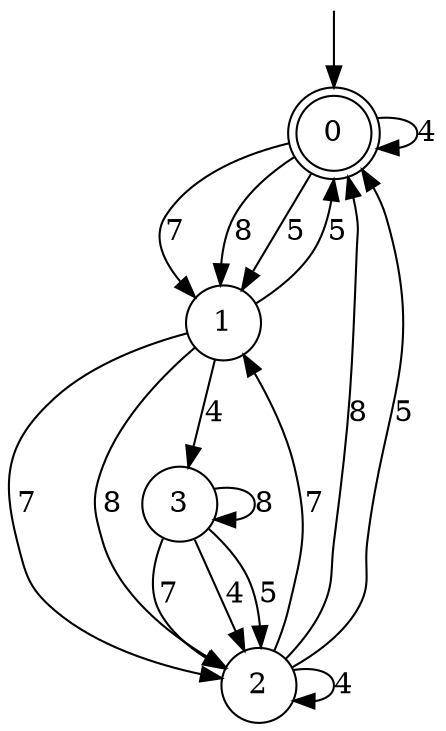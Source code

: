 digraph g {

	s0 [shape="doublecircle" label="0"];
	s1 [shape="circle" label="1"];
	s2 [shape="circle" label="2"];
	s3 [shape="circle" label="3"];
	s0 -> s1 [label="7"];
	s0 -> s1 [label="8"];
	s0 -> s0 [label="4"];
	s0 -> s1 [label="5"];
	s1 -> s2 [label="7"];
	s1 -> s2 [label="8"];
	s1 -> s3 [label="4"];
	s1 -> s0 [label="5"];
	s2 -> s1 [label="7"];
	s2 -> s0 [label="8"];
	s2 -> s2 [label="4"];
	s2 -> s0 [label="5"];
	s3 -> s2 [label="7"];
	s3 -> s3 [label="8"];
	s3 -> s2 [label="4"];
	s3 -> s2 [label="5"];

__start0 [label="" shape="none" width="0" height="0"];
__start0 -> s0;

}

